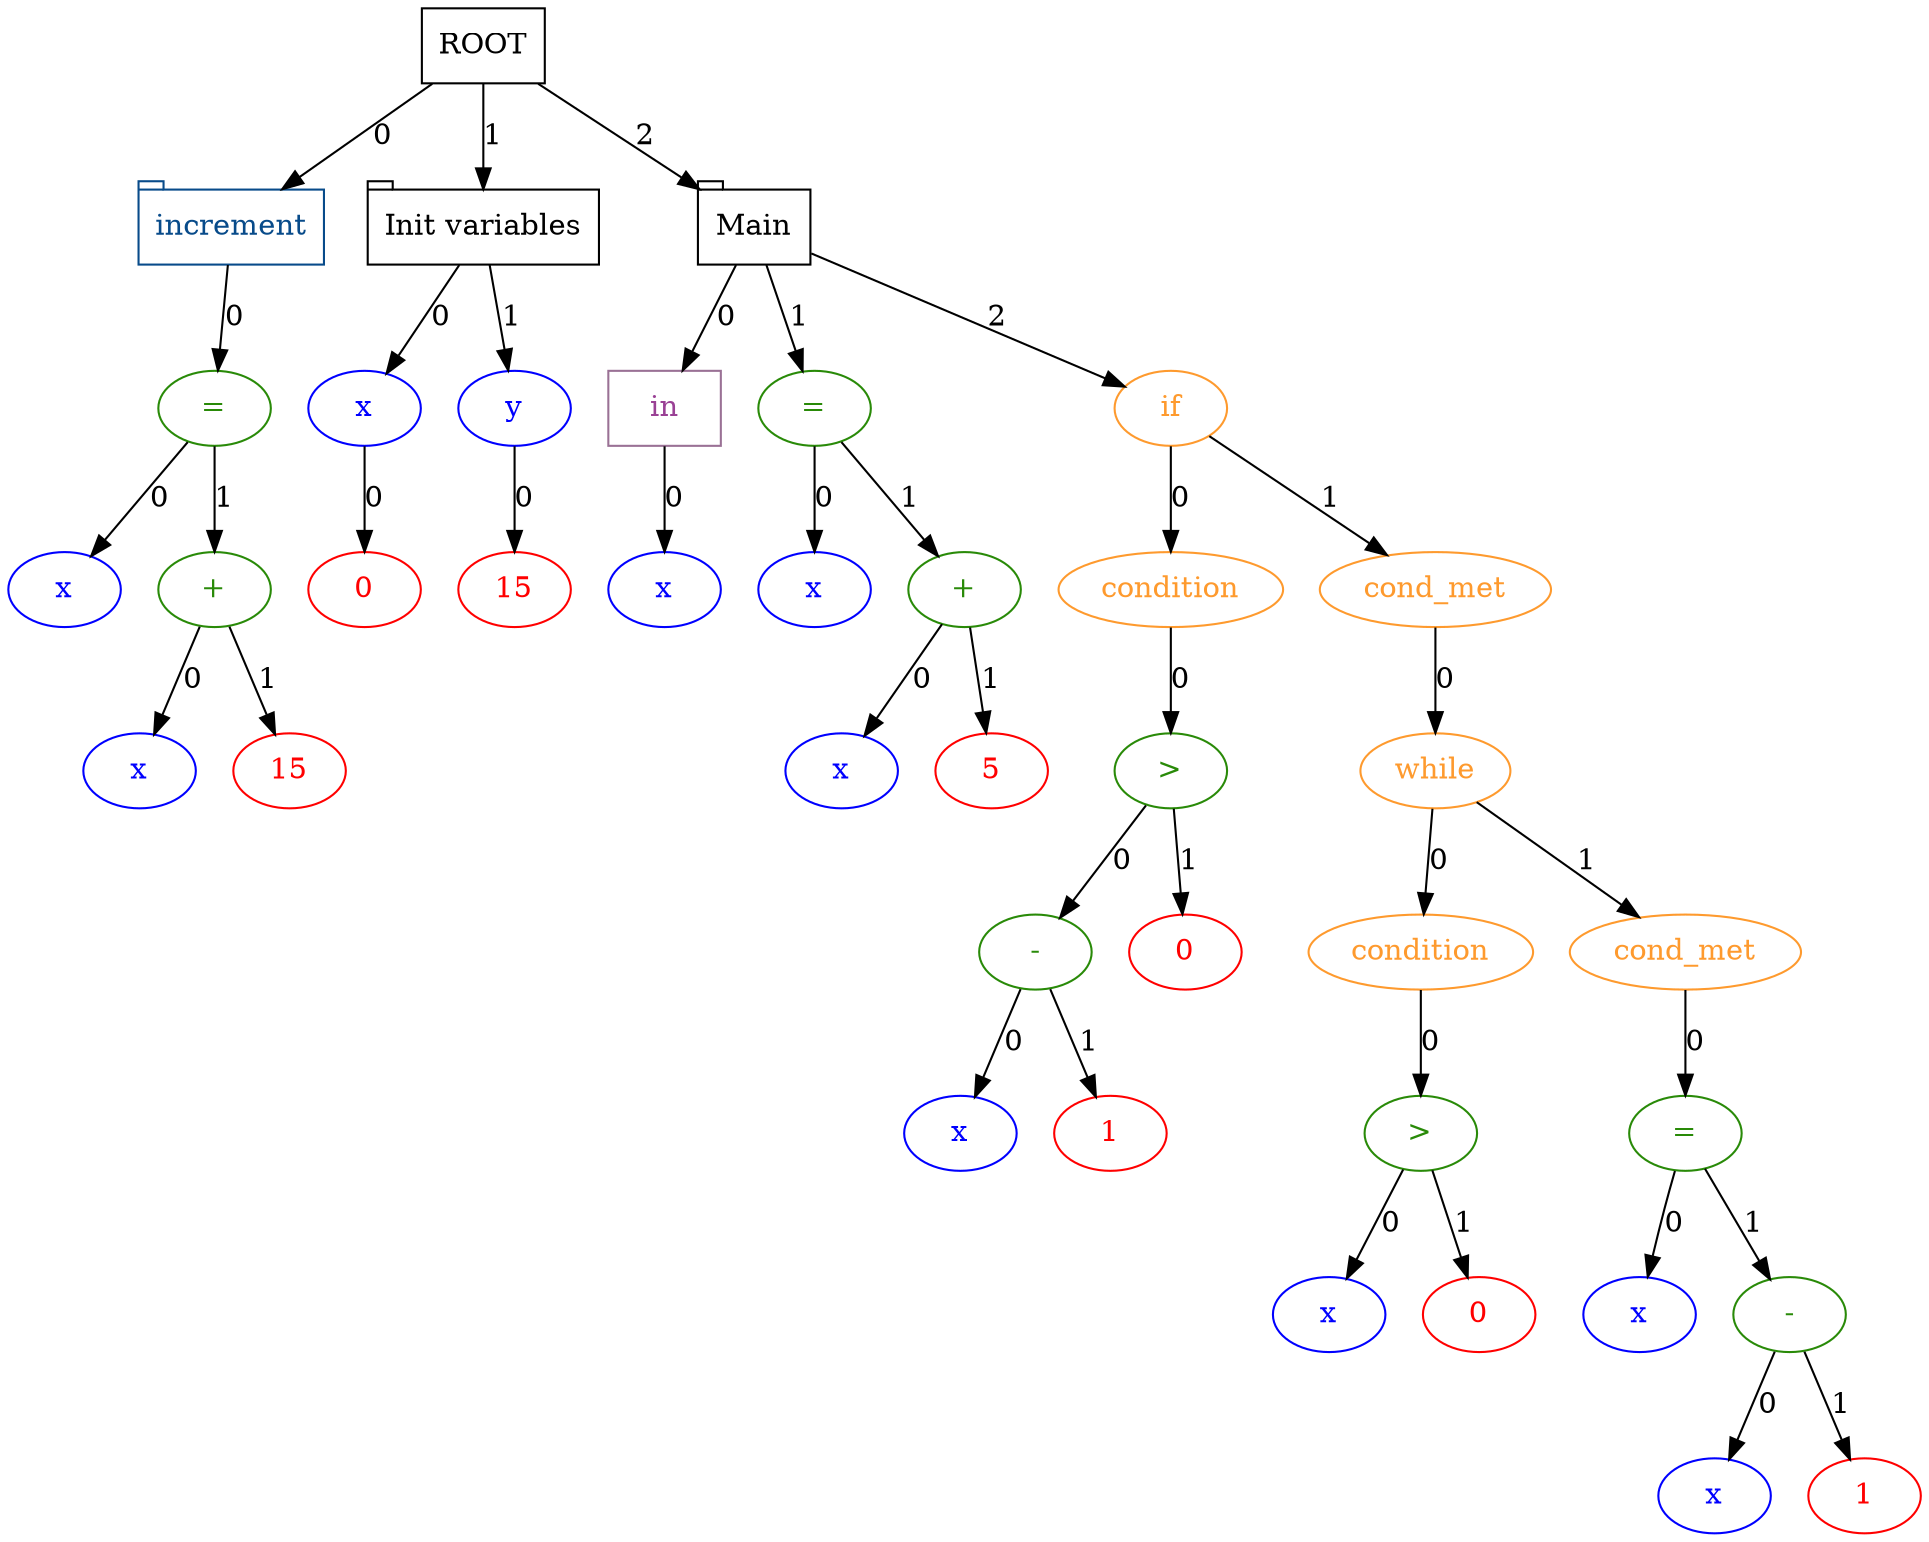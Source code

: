 digraph DotGraph
{
    Node0 [shape="box", color="black", fontcolor="black", fillcolor="white", style="solid", weight="1", label="ROOT"];
    Node0 -> Node1 [color="black", style="solid", weight="1", label="0"];
    Node1 [shape="tab", color="#084B8A", fontcolor="#084B8A", fillcolor="white", style="solid", weight="1", label="increment"];
    Node1 -> Node2 [color="black", style="solid", weight="1", label="0"];
    Node2 [shape="ellipse", color="#298A08", fontcolor="#298A08", fillcolor="white", style="solid", weight="1", label="="];
    Node2 -> Node3 [color="black", style="solid", weight="1", label="0"];
    Node3 [shape="ellipse", color="blue", fontcolor="blue", fillcolor="white", style="solid", weight="1", label="x"];
    Node2 -> Node4 [color="black", style="solid", weight="1", label="1"];
    Node4 [shape="ellipse", color="#298A08", fontcolor="#298A08", fillcolor="white", style="solid", weight="1", label="+"];
    Node4 -> Node5 [color="black", style="solid", weight="1", label="0"];
    Node5 [shape="ellipse", color="blue", fontcolor="blue", fillcolor="white", style="solid", weight="1", label="x"];
    Node4 -> Node6 [color="black", style="solid", weight="1", label="1"];
    Node6 [shape="ellipse", color="red", fontcolor="red", fillcolor="white", style="solid", weight="1", label="15"];
    Node0 -> Node7 [color="black", style="solid", weight="1", label="1"];
    Node7 [shape="tab", color="black", fontcolor="black", fillcolor="white", style="solid", weight="1", label="Init variables"];
    Node7 -> Node8 [color="black", style="solid", weight="1", label="0"];
    Node8 [shape="ellipse", color="blue", fontcolor="blue", fillcolor="white", style="solid", weight="1", label="x"];
    Node8 -> Node9 [color="black", style="solid", weight="1", label="0"];
    Node9 [shape="ellipse", color="red", fontcolor="red", fillcolor="white", style="solid", weight="1", label="0"];
    Node7 -> Node10 [color="black", style="solid", weight="1", label="1"];
    Node10 [shape="ellipse", color="blue", fontcolor="blue", fillcolor="white", style="solid", weight="1", label="y"];
    Node10 -> Node11 [color="black", style="solid", weight="1", label="0"];
    Node11 [shape="ellipse", color="red", fontcolor="red", fillcolor="white", style="solid", weight="1", label="15"];
    Node0 -> Node12 [color="black", style="solid", weight="1", label="2"];
    Node12 [shape="tab", color="black", fontcolor="black", fillcolor="white", style="solid", weight="1", label="Main"];
    Node12 -> Node13 [color="black", style="solid", weight="1", label="0"];
    Node13 [shape="box", color="#9A7195", fontcolor="#9A4195", fillcolor="white", style="solid", weight="1", label="in"];
    Node13 -> Node14 [color="black", style="solid", weight="1", label="0"];
    Node14 [shape="ellipse", color="blue", fontcolor="blue", fillcolor="white", style="solid", weight="1", label="x"];
    Node12 -> Node15 [color="black", style="solid", weight="1", label="1"];
    Node15 [shape="ellipse", color="#298A08", fontcolor="#298A08", fillcolor="white", style="solid", weight="1", label="="];
    Node15 -> Node16 [color="black", style="solid", weight="1", label="0"];
    Node16 [shape="ellipse", color="blue", fontcolor="blue", fillcolor="white", style="solid", weight="1", label="x"];
    Node15 -> Node17 [color="black", style="solid", weight="1", label="1"];
    Node17 [shape="ellipse", color="#298A08", fontcolor="#298A08", fillcolor="white", style="solid", weight="1", label="+"];
    Node17 -> Node18 [color="black", style="solid", weight="1", label="0"];
    Node18 [shape="ellipse", color="blue", fontcolor="blue", fillcolor="white", style="solid", weight="1", label="x"];
    Node17 -> Node19 [color="black", style="solid", weight="1", label="1"];
    Node19 [shape="ellipse", color="red", fontcolor="red", fillcolor="white", style="solid", weight="1", label="5"];
    Node12 -> Node20 [color="black", style="solid", weight="1", label="2"];
    Node20 [shape="ellipse", color="#FE9A2E", fontcolor="#FE9A2E", fillcolor="white", style="solid", weight="1", label="if"];
    Node20 -> Node21 [color="black", style="solid", weight="1", label="0"];
    Node21 [shape="ellipse", color="#FE9A2E", fontcolor="#FE9A2E", fillcolor="white", style="solid", weight="1", label="condition"];
    Node21 -> Node22 [color="black", style="solid", weight="1", label="0"];
    Node22 [shape="ellipse", color="#298A08", fontcolor="#298A08", fillcolor="white", style="solid", weight="1", label=">"];
    Node22 -> Node23 [color="black", style="solid", weight="1", label="0"];
    Node23 [shape="ellipse", color="#298A08", fontcolor="#298A08", fillcolor="white", style="solid", weight="1", label="-"];
    Node23 -> Node24 [color="black", style="solid", weight="1", label="0"];
    Node24 [shape="ellipse", color="blue", fontcolor="blue", fillcolor="white", style="solid", weight="1", label="x"];
    Node23 -> Node25 [color="black", style="solid", weight="1", label="1"];
    Node25 [shape="ellipse", color="red", fontcolor="red", fillcolor="white", style="solid", weight="1", label="1"];
    Node22 -> Node26 [color="black", style="solid", weight="1", label="1"];
    Node26 [shape="ellipse", color="red", fontcolor="red", fillcolor="white", style="solid", weight="1", label="0"];
    Node20 -> Node27 [color="black", style="solid", weight="1", label="1"];
    Node27 [shape="ellipse", color="#FE9A2E", fontcolor="#FE9A2E", fillcolor="white", style="solid", weight="1", label="cond_met"];
    Node27 -> Node28 [color="black", style="solid", weight="1", label="0"];
    Node28 [shape="ellipse", color="#FE9A2E", fontcolor="#FE9A2E", fillcolor="white", style="solid", weight="1", label="while"];
    Node28 -> Node29 [color="black", style="solid", weight="1", label="0"];
    Node29 [shape="ellipse", color="#FE9A2E", fontcolor="#FE9A2E", fillcolor="white", style="solid", weight="1", label="condition"];
    Node29 -> Node30 [color="black", style="solid", weight="1", label="0"];
    Node30 [shape="ellipse", color="#298A08", fontcolor="#298A08", fillcolor="white", style="solid", weight="1", label=">"];
    Node30 -> Node31 [color="black", style="solid", weight="1", label="0"];
    Node31 [shape="ellipse", color="blue", fontcolor="blue", fillcolor="white", style="solid", weight="1", label="x"];
    Node30 -> Node32 [color="black", style="solid", weight="1", label="1"];
    Node32 [shape="ellipse", color="red", fontcolor="red", fillcolor="white", style="solid", weight="1", label="0"];
    Node28 -> Node33 [color="black", style="solid", weight="1", label="1"];
    Node33 [shape="ellipse", color="#FE9A2E", fontcolor="#FE9A2E", fillcolor="white", style="solid", weight="1", label="cond_met"];
    Node33 -> Node34 [color="black", style="solid", weight="1", label="0"];
    Node34 [shape="ellipse", color="#298A08", fontcolor="#298A08", fillcolor="white", style="solid", weight="1", label="="];
    Node34 -> Node35 [color="black", style="solid", weight="1", label="0"];
    Node35 [shape="ellipse", color="blue", fontcolor="blue", fillcolor="white", style="solid", weight="1", label="x"];
    Node34 -> Node36 [color="black", style="solid", weight="1", label="1"];
    Node36 [shape="ellipse", color="#298A08", fontcolor="#298A08", fillcolor="white", style="solid", weight="1", label="-"];
    Node36 -> Node37 [color="black", style="solid", weight="1", label="0"];
    Node37 [shape="ellipse", color="blue", fontcolor="blue", fillcolor="white", style="solid", weight="1", label="x"];
    Node36 -> Node38 [color="black", style="solid", weight="1", label="1"];
    Node38 [shape="ellipse", color="red", fontcolor="red", fillcolor="white", style="solid", weight="1", label="1"];
}
